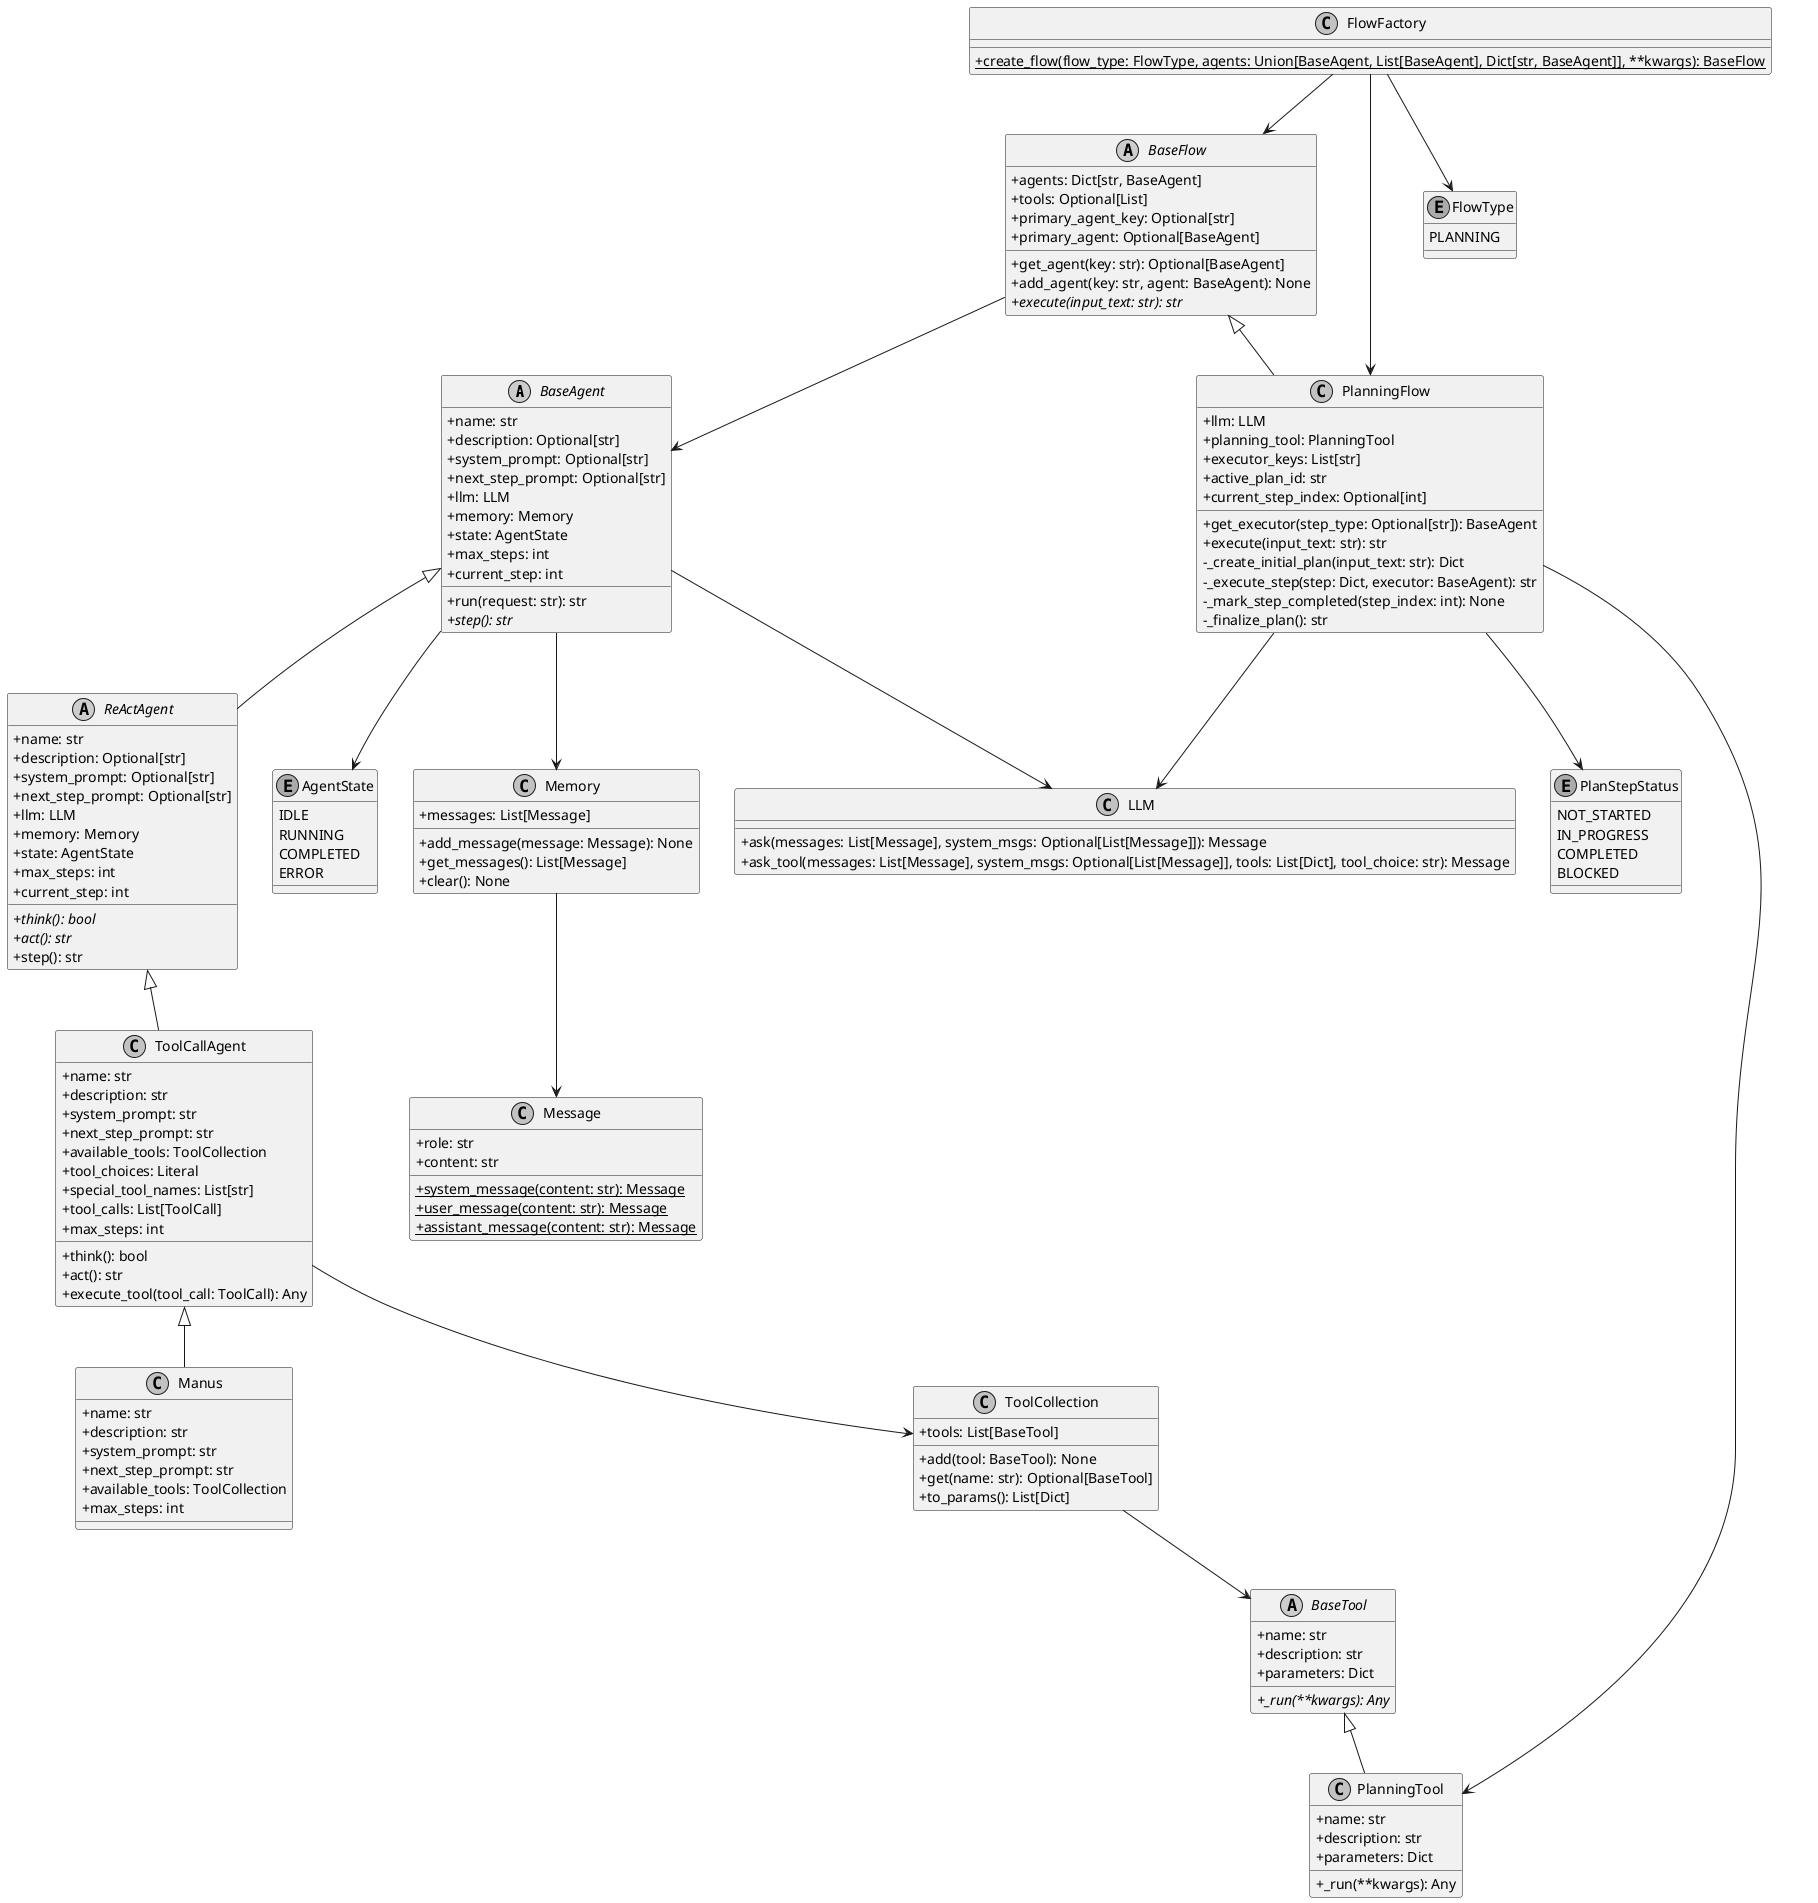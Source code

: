 
@startuml OpenManus_Class_Diagram

' 样式设置
skinparam classAttributeIconSize 0
skinparam monochrome true
skinparam shadowing false
skinparam defaultFontName "Arial"
skinparam packageStyle rectangle

' 基础代理类
abstract class BaseAgent {
    +name: str
    +description: Optional[str]
    +system_prompt: Optional[str]
    +next_step_prompt: Optional[str]
    +llm: LLM
    +memory: Memory
    +state: AgentState
    +max_steps: int
    +current_step: int
    +run(request: str): str
    +{abstract} step(): str
}

' ReAct代理类
abstract class ReActAgent {
    +name: str
    +description: Optional[str]
    +system_prompt: Optional[str]
    +next_step_prompt: Optional[str]
    +llm: LLM
    +memory: Memory
    +state: AgentState
    +max_steps: int
    +current_step: int
    +{abstract} think(): bool
    +{abstract} act(): str
    +step(): str
}

' 工具调用代理类
class ToolCallAgent {
    +name: str
    +description: str
    +system_prompt: str
    +next_step_prompt: str
    +available_tools: ToolCollection
    +tool_choices: Literal
    +special_tool_names: List[str]
    +tool_calls: List[ToolCall]
    +max_steps: int
    +think(): bool
    +act(): str
    +execute_tool(tool_call: ToolCall): Any
}

' Manus代理类
class Manus {
    +name: str
    +description: str
    +system_prompt: str
    +next_step_prompt: str
    +available_tools: ToolCollection
    +max_steps: int
}

' 基础流程类
abstract class BaseFlow {
    +agents: Dict[str, BaseAgent]
    +tools: Optional[List]
    +primary_agent_key: Optional[str]
    +primary_agent: Optional[BaseAgent]
    +get_agent(key: str): Optional[BaseAgent]
    +add_agent(key: str, agent: BaseAgent): None
    +{abstract} execute(input_text: str): str
}

' 规划流程类
class PlanningFlow {
    +llm: LLM
    +planning_tool: PlanningTool
    +executor_keys: List[str]
    +active_plan_id: str
    +current_step_index: Optional[int]
    +get_executor(step_type: Optional[str]): BaseAgent
    +execute(input_text: str): str
    -_create_initial_plan(input_text: str): Dict
    -_execute_step(step: Dict, executor: BaseAgent): str
    -_mark_step_completed(step_index: int): None
    -_finalize_plan(): str
}

' 流程工厂类
class FlowFactory {
    +{static} create_flow(flow_type: FlowType, agents: Union[BaseAgent, List[BaseAgent], Dict[str, BaseAgent]], **kwargs): BaseFlow
}

' 枚举类型
enum FlowType {
    PLANNING
}

enum AgentState {
    IDLE
    RUNNING
    COMPLETED
    ERROR
}

enum PlanStepStatus {
    NOT_STARTED
    IN_PROGRESS
    COMPLETED
    BLOCKED
}

' 工具相关类
class ToolCollection {
    +tools: List[BaseTool]
    +add(tool: BaseTool): None
    +get(name: str): Optional[BaseTool]
    +to_params(): List[Dict]
}

abstract class BaseTool {
    +name: str
    +description: str
    +parameters: Dict
    +{abstract} _run(**kwargs): Any
}

class PlanningTool {
    +name: str
    +description: str
    +parameters: Dict
    +_run(**kwargs): Any
}

' 其他相关类
class LLM {
    +ask(messages: List[Message], system_msgs: Optional[List[Message]]): Message
    +ask_tool(messages: List[Message], system_msgs: Optional[List[Message]], tools: List[Dict], tool_choice: str): Message
}

class Memory {
    +messages: List[Message]
    +add_message(message: Message): None
    +get_messages(): List[Message]
    +clear(): None
}

class Message {
    +role: str
    +content: str
    +{static} system_message(content: str): Message
    +{static} user_message(content: str): Message
    +{static} assistant_message(content: str): Message
}

' 关系定义
BaseAgent <|-- ReActAgent
ReActAgent <|-- ToolCallAgent
ToolCallAgent <|-- Manus

BaseFlow <|-- PlanningFlow

BaseAgent --> AgentState
BaseAgent --> Memory
BaseAgent --> LLM

BaseFlow --> BaseAgent

PlanningFlow --> PlanningTool
PlanningFlow --> LLM
PlanningFlow --> PlanStepStatus

FlowFactory --> FlowType
FlowFactory --> BaseFlow
FlowFactory --> PlanningFlow

ToolCallAgent --> ToolCollection
ToolCollection --> BaseTool
BaseTool <|-- PlanningTool

Memory --> Message

@enduml
